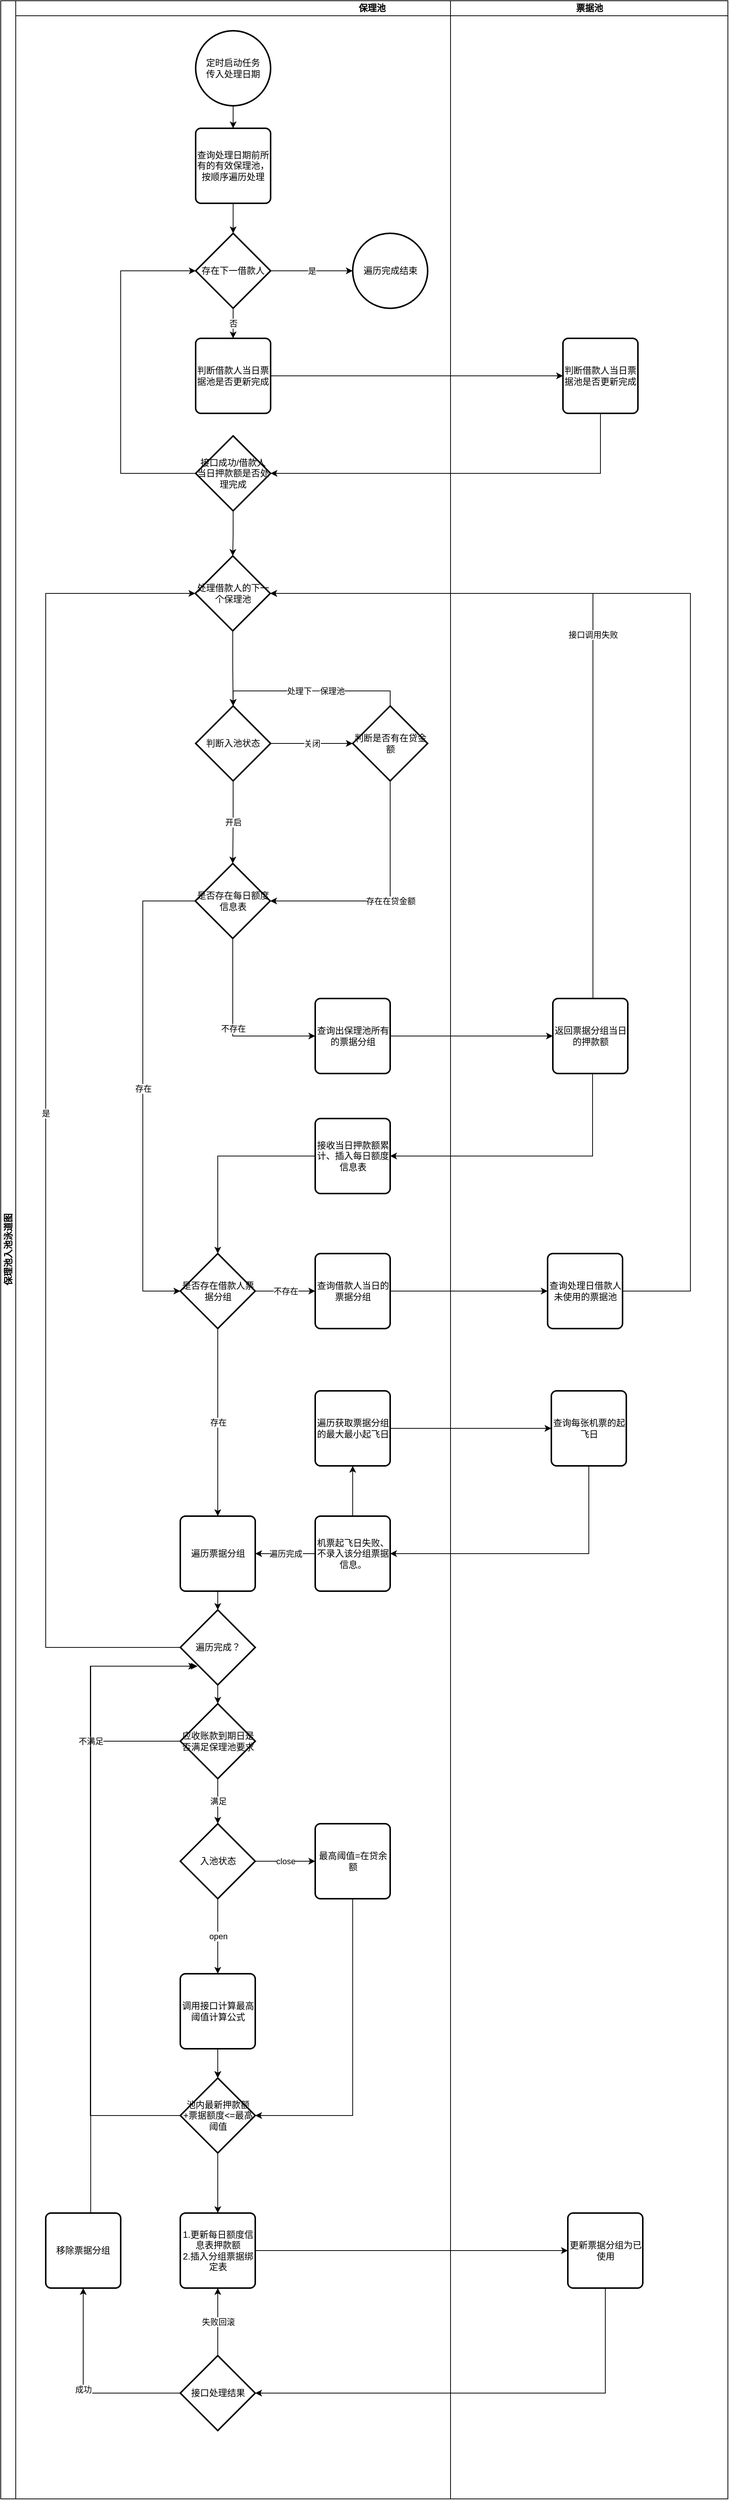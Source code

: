 <mxfile version="12.2.3" type="github" pages="1">
  <diagram id="7cnH-NnOfo04mb4Lqo_o" name="第 1 页">
    <mxGraphModel dx="1006" dy="1169" grid="1" gridSize="10" guides="1" tooltips="1" connect="1" arrows="1" fold="1" page="1" pageScale="1" pageWidth="827" pageHeight="1169" math="0" shadow="0">
      <root>
        <mxCell id="0"/>
        <mxCell id="1" parent="0"/>
        <mxCell id="x9DU3GrfOK3XYPjq0_lk-3" value="保理池入池泳道图" style="swimlane;html=1;childLayout=stackLayout;resizeParent=1;resizeParentMax=0;startSize=20;horizontal=0;horizontalStack=1;" parent="1" vertex="1">
          <mxGeometry x="70" y="50" width="970" height="3330" as="geometry"/>
        </mxCell>
        <mxCell id="x9DU3GrfOK3XYPjq0_lk-4" value="保理池" style="swimlane;html=1;startSize=20;" parent="x9DU3GrfOK3XYPjq0_lk-3" vertex="1">
          <mxGeometry x="20" width="950" height="3330" as="geometry"/>
        </mxCell>
        <mxCell id="x9DU3GrfOK3XYPjq0_lk-11" value="" style="edgeStyle=orthogonalEdgeStyle;rounded=0;orthogonalLoop=1;jettySize=auto;html=1;" parent="x9DU3GrfOK3XYPjq0_lk-4" source="x9DU3GrfOK3XYPjq0_lk-9" target="x9DU3GrfOK3XYPjq0_lk-10" edge="1">
          <mxGeometry relative="1" as="geometry"/>
        </mxCell>
        <mxCell id="x9DU3GrfOK3XYPjq0_lk-9" value="定时启动任务&lt;br&gt;传入处理日期" style="strokeWidth=2;html=1;shape=mxgraph.flowchart.start_2;whiteSpace=wrap;" parent="x9DU3GrfOK3XYPjq0_lk-4" vertex="1">
          <mxGeometry x="240" y="40" width="100" height="100" as="geometry"/>
        </mxCell>
        <mxCell id="Mn_wr89FNonFCgA3KKPW-10" value="" style="edgeStyle=orthogonalEdgeStyle;rounded=0;orthogonalLoop=1;jettySize=auto;html=1;" edge="1" parent="x9DU3GrfOK3XYPjq0_lk-4" source="x9DU3GrfOK3XYPjq0_lk-10" target="Mn_wr89FNonFCgA3KKPW-9">
          <mxGeometry relative="1" as="geometry"/>
        </mxCell>
        <mxCell id="x9DU3GrfOK3XYPjq0_lk-10" value="查询处理日期前所有的有效保理池，按顺序遍历处理" style="rounded=1;whiteSpace=wrap;html=1;absoluteArcSize=1;arcSize=14;strokeWidth=2;fontFamily=Helvetica;fontSize=12;fontColor=#000000;align=center;strokeColor=#000000;fillColor=#ffffff;" parent="x9DU3GrfOK3XYPjq0_lk-4" vertex="1">
          <mxGeometry x="240" y="170" width="100" height="100" as="geometry"/>
        </mxCell>
        <mxCell id="Mn_wr89FNonFCgA3KKPW-20" value="遍历完成结束" style="ellipse;whiteSpace=wrap;html=1;aspect=fixed;fontFamily=Helvetica;fontSize=12;fontColor=#000000;align=center;strokeColor=#000000;strokeWidth=2;fillColor=#ffffff;" vertex="1" parent="x9DU3GrfOK3XYPjq0_lk-4">
          <mxGeometry x="449.5" y="310" width="100" height="100" as="geometry"/>
        </mxCell>
        <mxCell id="Mn_wr89FNonFCgA3KKPW-11" value="否" style="edgeStyle=orthogonalEdgeStyle;rounded=0;orthogonalLoop=1;jettySize=auto;html=1;" edge="1" parent="x9DU3GrfOK3XYPjq0_lk-4" source="Mn_wr89FNonFCgA3KKPW-9" target="Mn_wr89FNonFCgA3KKPW-4">
          <mxGeometry relative="1" as="geometry"/>
        </mxCell>
        <mxCell id="Mn_wr89FNonFCgA3KKPW-22" value="是" style="edgeStyle=orthogonalEdgeStyle;rounded=0;orthogonalLoop=1;jettySize=auto;html=1;" edge="1" parent="x9DU3GrfOK3XYPjq0_lk-4" source="Mn_wr89FNonFCgA3KKPW-9" target="Mn_wr89FNonFCgA3KKPW-20">
          <mxGeometry relative="1" as="geometry"/>
        </mxCell>
        <mxCell id="Mn_wr89FNonFCgA3KKPW-9" value="存在下一借款人" style="rhombus;whiteSpace=wrap;html=1;fontFamily=Helvetica;fontSize=12;fontColor=#000000;align=center;strokeColor=#000000;strokeWidth=2;fillColor=#ffffff;" vertex="1" parent="x9DU3GrfOK3XYPjq0_lk-4">
          <mxGeometry x="240" y="310" width="100" height="100" as="geometry"/>
        </mxCell>
        <mxCell id="wWLqrKQLSOyKj97jagOg-4" value="关闭" style="edgeStyle=orthogonalEdgeStyle;rounded=0;orthogonalLoop=1;jettySize=auto;html=1;" parent="x9DU3GrfOK3XYPjq0_lk-4" source="wWLqrKQLSOyKj97jagOg-1" target="wWLqrKQLSOyKj97jagOg-3" edge="1">
          <mxGeometry relative="1" as="geometry"/>
        </mxCell>
        <mxCell id="wWLqrKQLSOyKj97jagOg-32" value="开启" style="edgeStyle=orthogonalEdgeStyle;rounded=0;orthogonalLoop=1;jettySize=auto;html=1;" parent="x9DU3GrfOK3XYPjq0_lk-4" source="wWLqrKQLSOyKj97jagOg-1" target="wWLqrKQLSOyKj97jagOg-31" edge="1">
          <mxGeometry relative="1" as="geometry"/>
        </mxCell>
        <mxCell id="wWLqrKQLSOyKj97jagOg-1" value="判断入池状态" style="strokeWidth=2;html=1;shape=mxgraph.flowchart.decision;whiteSpace=wrap;fontFamily=Helvetica;fontSize=12;fontColor=#000000;align=center;strokeColor=#000000;fillColor=#ffffff;" parent="x9DU3GrfOK3XYPjq0_lk-4" vertex="1">
          <mxGeometry x="240" y="940" width="100" height="100" as="geometry"/>
        </mxCell>
        <mxCell id="wWLqrKQLSOyKj97jagOg-56" value="不存在" style="edgeStyle=orthogonalEdgeStyle;rounded=0;orthogonalLoop=1;jettySize=auto;html=1;" parent="x9DU3GrfOK3XYPjq0_lk-4" source="wWLqrKQLSOyKj97jagOg-31" target="wWLqrKQLSOyKj97jagOg-55" edge="1">
          <mxGeometry relative="1" as="geometry">
            <Array as="points">
              <mxPoint x="289.5" y="1380"/>
            </Array>
          </mxGeometry>
        </mxCell>
        <mxCell id="wWLqrKQLSOyKj97jagOg-98" value="存在" style="edgeStyle=orthogonalEdgeStyle;rounded=0;orthogonalLoop=1;jettySize=auto;html=1;" parent="x9DU3GrfOK3XYPjq0_lk-4" source="wWLqrKQLSOyKj97jagOg-31" target="wWLqrKQLSOyKj97jagOg-90" edge="1">
          <mxGeometry relative="1" as="geometry">
            <Array as="points">
              <mxPoint x="169.5" y="1200"/>
              <mxPoint x="169.5" y="1720"/>
            </Array>
          </mxGeometry>
        </mxCell>
        <mxCell id="wWLqrKQLSOyKj97jagOg-31" value="是否存在每日额度信息表" style="strokeWidth=2;html=1;shape=mxgraph.flowchart.decision;whiteSpace=wrap;fontFamily=Helvetica;fontSize=12;fontColor=#000000;align=center;strokeColor=#000000;fillColor=#ffffff;" parent="x9DU3GrfOK3XYPjq0_lk-4" vertex="1">
          <mxGeometry x="239.5" y="1150" width="100" height="100" as="geometry"/>
        </mxCell>
        <mxCell id="wWLqrKQLSOyKj97jagOg-55" value="查询出保理池所有的票据分组" style="rounded=1;whiteSpace=wrap;html=1;absoluteArcSize=1;arcSize=14;strokeWidth=2;fontFamily=Helvetica;fontSize=12;fontColor=#000000;align=center;strokeColor=#000000;fillColor=#ffffff;" parent="x9DU3GrfOK3XYPjq0_lk-4" vertex="1">
          <mxGeometry x="399.5" y="1330" width="100" height="100" as="geometry"/>
        </mxCell>
        <mxCell id="Mn_wr89FNonFCgA3KKPW-14" style="edgeStyle=orthogonalEdgeStyle;rounded=0;orthogonalLoop=1;jettySize=auto;html=1;entryX=0;entryY=0.5;entryDx=0;entryDy=0;" edge="1" parent="x9DU3GrfOK3XYPjq0_lk-4" source="wWLqrKQLSOyKj97jagOg-10" target="Mn_wr89FNonFCgA3KKPW-9">
          <mxGeometry relative="1" as="geometry">
            <Array as="points">
              <mxPoint x="140" y="630"/>
              <mxPoint x="140" y="360"/>
            </Array>
          </mxGeometry>
        </mxCell>
        <mxCell id="Mn_wr89FNonFCgA3KKPW-16" style="edgeStyle=orthogonalEdgeStyle;rounded=0;orthogonalLoop=1;jettySize=auto;html=1;" edge="1" parent="x9DU3GrfOK3XYPjq0_lk-4" source="wWLqrKQLSOyKj97jagOg-10" target="wWLqrKQLSOyKj97jagOg-15">
          <mxGeometry relative="1" as="geometry"/>
        </mxCell>
        <mxCell id="wWLqrKQLSOyKj97jagOg-10" value="接口成功/借款人当日押款额是否处理完成" style="strokeWidth=2;html=1;shape=mxgraph.flowchart.decision;whiteSpace=wrap;fontFamily=Helvetica;fontSize=12;fontColor=#000000;align=center;strokeColor=#000000;fillColor=#ffffff;" parent="x9DU3GrfOK3XYPjq0_lk-4" vertex="1">
          <mxGeometry x="240" y="580" width="100" height="100" as="geometry"/>
        </mxCell>
        <mxCell id="wWLqrKQLSOyKj97jagOg-8" value="处理下一保理池" style="edgeStyle=orthogonalEdgeStyle;rounded=0;orthogonalLoop=1;jettySize=auto;html=1;entryX=0.5;entryY=0;entryDx=0;entryDy=0;entryPerimeter=0;" parent="x9DU3GrfOK3XYPjq0_lk-4" source="wWLqrKQLSOyKj97jagOg-3" target="wWLqrKQLSOyKj97jagOg-1" edge="1">
          <mxGeometry x="-0.04" relative="1" as="geometry">
            <mxPoint x="109.5" y="995" as="targetPoint"/>
            <Array as="points">
              <mxPoint x="500" y="920"/>
              <mxPoint x="290" y="920"/>
            </Array>
            <mxPoint as="offset"/>
          </mxGeometry>
        </mxCell>
        <mxCell id="wWLqrKQLSOyKj97jagOg-61" value="存在在贷金额" style="edgeStyle=orthogonalEdgeStyle;rounded=0;orthogonalLoop=1;jettySize=auto;html=1;" parent="x9DU3GrfOK3XYPjq0_lk-4" source="wWLqrKQLSOyKj97jagOg-3" edge="1">
          <mxGeometry relative="1" as="geometry">
            <mxPoint x="339.5" y="1200" as="targetPoint"/>
            <Array as="points">
              <mxPoint x="499.5" y="1200"/>
            </Array>
          </mxGeometry>
        </mxCell>
        <mxCell id="wWLqrKQLSOyKj97jagOg-3" value="判断是否有在贷金额" style="strokeWidth=2;html=1;shape=mxgraph.flowchart.decision;whiteSpace=wrap;fontFamily=Helvetica;fontSize=12;fontColor=#000000;align=center;strokeColor=#000000;fillColor=#ffffff;" parent="x9DU3GrfOK3XYPjq0_lk-4" vertex="1">
          <mxGeometry x="449.5" y="940" width="100" height="100" as="geometry"/>
        </mxCell>
        <mxCell id="wWLqrKQLSOyKj97jagOg-93" style="edgeStyle=orthogonalEdgeStyle;rounded=0;orthogonalLoop=1;jettySize=auto;html=1;" parent="x9DU3GrfOK3XYPjq0_lk-4" source="wWLqrKQLSOyKj97jagOg-53" target="wWLqrKQLSOyKj97jagOg-90" edge="1">
          <mxGeometry relative="1" as="geometry"/>
        </mxCell>
        <mxCell id="wWLqrKQLSOyKj97jagOg-53" value="接收当日押款额累计、插入每日额度信息表" style="rounded=1;whiteSpace=wrap;html=1;absoluteArcSize=1;arcSize=14;strokeWidth=2;fontFamily=Helvetica;fontSize=12;fontColor=#000000;align=center;strokeColor=#000000;fillColor=#ffffff;" parent="x9DU3GrfOK3XYPjq0_lk-4" vertex="1">
          <mxGeometry x="399.5" y="1490" width="100" height="100" as="geometry"/>
        </mxCell>
        <mxCell id="wWLqrKQLSOyKj97jagOg-70" value="" style="edgeStyle=orthogonalEdgeStyle;rounded=0;orthogonalLoop=1;jettySize=auto;html=1;" parent="x9DU3GrfOK3XYPjq0_lk-4" source="wWLqrKQLSOyKj97jagOg-62" target="wWLqrKQLSOyKj97jagOg-69" edge="1">
          <mxGeometry relative="1" as="geometry"/>
        </mxCell>
        <mxCell id="wWLqrKQLSOyKj97jagOg-62" value="查询借款人当日的票据分组" style="rounded=1;whiteSpace=wrap;html=1;absoluteArcSize=1;arcSize=14;strokeWidth=2;fontFamily=Helvetica;fontSize=12;fontColor=#000000;align=center;strokeColor=#000000;fillColor=#ffffff;" parent="x9DU3GrfOK3XYPjq0_lk-4" vertex="1">
          <mxGeometry x="399.5" y="1670" width="100" height="100" as="geometry"/>
        </mxCell>
        <mxCell id="x9DU3GrfOK3XYPjq0_lk-5" value="票据池" style="swimlane;html=1;startSize=20;" parent="x9DU3GrfOK3XYPjq0_lk-4" vertex="1">
          <mxGeometry x="580" width="370" height="3330" as="geometry"/>
        </mxCell>
        <mxCell id="wWLqrKQLSOyKj97jagOg-22" value="判断借款人当日票据池是否更新完成" style="rounded=1;whiteSpace=wrap;html=1;absoluteArcSize=1;arcSize=14;strokeWidth=2;fontFamily=Helvetica;fontSize=12;fontColor=#000000;align=center;strokeColor=#000000;fillColor=#ffffff;" parent="x9DU3GrfOK3XYPjq0_lk-5" vertex="1">
          <mxGeometry x="150" y="450" width="100" height="100" as="geometry"/>
        </mxCell>
        <mxCell id="wWLqrKQLSOyKj97jagOg-34" value="返回票据分组当日的押款额" style="rounded=1;whiteSpace=wrap;html=1;absoluteArcSize=1;arcSize=14;strokeWidth=2;fontFamily=Helvetica;fontSize=12;fontColor=#000000;align=center;strokeColor=#000000;fillColor=#ffffff;" parent="x9DU3GrfOK3XYPjq0_lk-5" vertex="1">
          <mxGeometry x="136.5" y="1330" width="100" height="100" as="geometry"/>
        </mxCell>
        <mxCell id="wWLqrKQLSOyKj97jagOg-69" value="查询处理日借款人未使用的票据池" style="rounded=1;whiteSpace=wrap;html=1;absoluteArcSize=1;arcSize=14;strokeWidth=2;fontFamily=Helvetica;fontSize=12;fontColor=#000000;align=center;strokeColor=#000000;fillColor=#ffffff;" parent="x9DU3GrfOK3XYPjq0_lk-5" vertex="1">
          <mxGeometry x="129.5" y="1670" width="100" height="100" as="geometry"/>
        </mxCell>
        <mxCell id="wWLqrKQLSOyKj97jagOg-81" value="查询每张机票的起飞日" style="rounded=1;whiteSpace=wrap;html=1;absoluteArcSize=1;arcSize=14;strokeWidth=2;fontFamily=Helvetica;fontSize=12;fontColor=#000000;align=center;strokeColor=#000000;fillColor=#ffffff;" parent="x9DU3GrfOK3XYPjq0_lk-5" vertex="1">
          <mxGeometry x="134.5" y="1853" width="100" height="100" as="geometry"/>
        </mxCell>
        <mxCell id="wWLqrKQLSOyKj97jagOg-117" value="更新票据分组为已使用" style="rounded=1;whiteSpace=wrap;html=1;absoluteArcSize=1;arcSize=14;strokeWidth=2;fontFamily=Helvetica;fontSize=12;fontColor=#000000;align=center;strokeColor=#000000;fillColor=#ffffff;" parent="x9DU3GrfOK3XYPjq0_lk-5" vertex="1">
          <mxGeometry x="156.5" y="2949" width="100" height="100" as="geometry"/>
        </mxCell>
        <mxCell id="wWLqrKQLSOyKj97jagOg-54" value="" style="edgeStyle=orthogonalEdgeStyle;rounded=0;orthogonalLoop=1;jettySize=auto;html=1;" parent="x9DU3GrfOK3XYPjq0_lk-4" source="wWLqrKQLSOyKj97jagOg-34" target="wWLqrKQLSOyKj97jagOg-53" edge="1">
          <mxGeometry relative="1" as="geometry">
            <Array as="points">
              <mxPoint x="769.5" y="1540"/>
            </Array>
          </mxGeometry>
        </mxCell>
        <mxCell id="wWLqrKQLSOyKj97jagOg-57" style="edgeStyle=orthogonalEdgeStyle;rounded=0;orthogonalLoop=1;jettySize=auto;html=1;" parent="x9DU3GrfOK3XYPjq0_lk-4" source="wWLqrKQLSOyKj97jagOg-55" target="wWLqrKQLSOyKj97jagOg-34" edge="1">
          <mxGeometry relative="1" as="geometry"/>
        </mxCell>
        <mxCell id="wWLqrKQLSOyKj97jagOg-72" style="edgeStyle=orthogonalEdgeStyle;rounded=0;orthogonalLoop=1;jettySize=auto;html=1;" parent="x9DU3GrfOK3XYPjq0_lk-4" source="wWLqrKQLSOyKj97jagOg-69" target="wWLqrKQLSOyKj97jagOg-15" edge="1">
          <mxGeometry relative="1" as="geometry">
            <Array as="points">
              <mxPoint x="900" y="1720"/>
              <mxPoint x="900" y="790"/>
            </Array>
          </mxGeometry>
        </mxCell>
        <mxCell id="wWLqrKQLSOyKj97jagOg-65" value="接口调用失败" style="edgeStyle=orthogonalEdgeStyle;rounded=0;orthogonalLoop=1;jettySize=auto;html=1;" parent="x9DU3GrfOK3XYPjq0_lk-4" source="wWLqrKQLSOyKj97jagOg-34" target="wWLqrKQLSOyKj97jagOg-15" edge="1">
          <mxGeometry relative="1" as="geometry">
            <Array as="points">
              <mxPoint x="770" y="790"/>
            </Array>
          </mxGeometry>
        </mxCell>
        <mxCell id="wWLqrKQLSOyKj97jagOg-82" value="" style="edgeStyle=orthogonalEdgeStyle;rounded=0;orthogonalLoop=1;jettySize=auto;html=1;" parent="x9DU3GrfOK3XYPjq0_lk-4" source="wWLqrKQLSOyKj97jagOg-76" target="wWLqrKQLSOyKj97jagOg-81" edge="1">
          <mxGeometry relative="1" as="geometry"/>
        </mxCell>
        <mxCell id="wWLqrKQLSOyKj97jagOg-76" value="遍历获取票据分组的最大最小起飞日" style="rounded=1;whiteSpace=wrap;html=1;absoluteArcSize=1;arcSize=14;strokeWidth=2;fontFamily=Helvetica;fontSize=12;fontColor=#000000;align=center;strokeColor=#000000;fillColor=#ffffff;" parent="x9DU3GrfOK3XYPjq0_lk-4" vertex="1">
          <mxGeometry x="399.5" y="1853" width="100" height="100" as="geometry"/>
        </mxCell>
        <mxCell id="wWLqrKQLSOyKj97jagOg-94" value="不存在" style="edgeStyle=orthogonalEdgeStyle;rounded=0;orthogonalLoop=1;jettySize=auto;html=1;" parent="x9DU3GrfOK3XYPjq0_lk-4" source="wWLqrKQLSOyKj97jagOg-90" target="wWLqrKQLSOyKj97jagOg-62" edge="1">
          <mxGeometry relative="1" as="geometry"/>
        </mxCell>
        <mxCell id="wWLqrKQLSOyKj97jagOg-95" value="存在" style="edgeStyle=orthogonalEdgeStyle;rounded=0;orthogonalLoop=1;jettySize=auto;html=1;" parent="x9DU3GrfOK3XYPjq0_lk-4" source="wWLqrKQLSOyKj97jagOg-90" target="wWLqrKQLSOyKj97jagOg-87" edge="1">
          <mxGeometry relative="1" as="geometry"/>
        </mxCell>
        <mxCell id="wWLqrKQLSOyKj97jagOg-90" value="是否存在借款人票据分组" style="strokeWidth=2;html=1;shape=mxgraph.flowchart.decision;whiteSpace=wrap;fontFamily=Helvetica;fontSize=12;fontColor=#000000;align=center;strokeColor=#000000;fillColor=#ffffff;" parent="x9DU3GrfOK3XYPjq0_lk-4" vertex="1">
          <mxGeometry x="219.5" y="1670" width="100" height="100" as="geometry"/>
        </mxCell>
        <mxCell id="wWLqrKQLSOyKj97jagOg-88" value="遍历完成" style="edgeStyle=orthogonalEdgeStyle;rounded=0;orthogonalLoop=1;jettySize=auto;html=1;" parent="x9DU3GrfOK3XYPjq0_lk-4" source="wWLqrKQLSOyKj97jagOg-85" target="wWLqrKQLSOyKj97jagOg-87" edge="1">
          <mxGeometry relative="1" as="geometry"/>
        </mxCell>
        <mxCell id="wWLqrKQLSOyKj97jagOg-89" value="" style="edgeStyle=orthogonalEdgeStyle;rounded=0;orthogonalLoop=1;jettySize=auto;html=1;" parent="x9DU3GrfOK3XYPjq0_lk-4" source="wWLqrKQLSOyKj97jagOg-85" target="wWLqrKQLSOyKj97jagOg-76" edge="1">
          <mxGeometry relative="1" as="geometry"/>
        </mxCell>
        <mxCell id="wWLqrKQLSOyKj97jagOg-85" value="机票起飞日失败、不录入该分组票据信息。" style="rounded=1;whiteSpace=wrap;html=1;absoluteArcSize=1;arcSize=14;strokeWidth=2;fontFamily=Helvetica;fontSize=12;fontColor=#000000;align=center;strokeColor=#000000;fillColor=#ffffff;direction=south;" parent="x9DU3GrfOK3XYPjq0_lk-4" vertex="1">
          <mxGeometry x="399.5" y="2020" width="100" height="100" as="geometry"/>
        </mxCell>
        <mxCell id="wWLqrKQLSOyKj97jagOg-136" value="" style="edgeStyle=orthogonalEdgeStyle;rounded=0;orthogonalLoop=1;jettySize=auto;html=1;" parent="x9DU3GrfOK3XYPjq0_lk-4" source="wWLqrKQLSOyKj97jagOg-87" target="wWLqrKQLSOyKj97jagOg-135" edge="1">
          <mxGeometry relative="1" as="geometry"/>
        </mxCell>
        <mxCell id="wWLqrKQLSOyKj97jagOg-87" value="遍历票据分组" style="rounded=1;whiteSpace=wrap;html=1;absoluteArcSize=1;arcSize=14;strokeWidth=2;fontFamily=Helvetica;fontSize=12;fontColor=#000000;align=center;strokeColor=#000000;fillColor=#ffffff;direction=south;" parent="x9DU3GrfOK3XYPjq0_lk-4" vertex="1">
          <mxGeometry x="219.5" y="2020" width="100" height="100" as="geometry"/>
        </mxCell>
        <mxCell id="wWLqrKQLSOyKj97jagOg-137" style="edgeStyle=orthogonalEdgeStyle;rounded=0;orthogonalLoop=1;jettySize=auto;html=1;" parent="x9DU3GrfOK3XYPjq0_lk-4" source="wWLqrKQLSOyKj97jagOg-135" target="wWLqrKQLSOyKj97jagOg-99" edge="1">
          <mxGeometry relative="1" as="geometry"/>
        </mxCell>
        <mxCell id="wWLqrKQLSOyKj97jagOg-135" value="&lt;div&gt;遍历完成？&lt;/div&gt;" style="strokeWidth=2;html=1;shape=mxgraph.flowchart.decision;whiteSpace=wrap;fontFamily=Helvetica;fontSize=12;fontColor=#000000;align=center;strokeColor=#000000;fillColor=#ffffff;" parent="x9DU3GrfOK3XYPjq0_lk-4" vertex="1">
          <mxGeometry x="219.5" y="2145" width="100" height="100" as="geometry"/>
        </mxCell>
        <mxCell id="wWLqrKQLSOyKj97jagOg-103" value="满足" style="edgeStyle=orthogonalEdgeStyle;rounded=0;orthogonalLoop=1;jettySize=auto;html=1;" parent="x9DU3GrfOK3XYPjq0_lk-4" source="wWLqrKQLSOyKj97jagOg-99" target="wWLqrKQLSOyKj97jagOg-102" edge="1">
          <mxGeometry relative="1" as="geometry"/>
        </mxCell>
        <mxCell id="wWLqrKQLSOyKj97jagOg-99" value="应收账款到期日是否满足保理池要求" style="strokeWidth=2;html=1;shape=mxgraph.flowchart.decision;whiteSpace=wrap;fontFamily=Helvetica;fontSize=12;fontColor=#000000;align=center;strokeColor=#000000;fillColor=#ffffff;" parent="x9DU3GrfOK3XYPjq0_lk-4" vertex="1">
          <mxGeometry x="219.5" y="2270" width="100" height="100" as="geometry"/>
        </mxCell>
        <mxCell id="wWLqrKQLSOyKj97jagOg-105" value="open" style="edgeStyle=orthogonalEdgeStyle;rounded=0;orthogonalLoop=1;jettySize=auto;html=1;" parent="x9DU3GrfOK3XYPjq0_lk-4" source="wWLqrKQLSOyKj97jagOg-102" target="wWLqrKQLSOyKj97jagOg-104" edge="1">
          <mxGeometry relative="1" as="geometry"/>
        </mxCell>
        <mxCell id="wWLqrKQLSOyKj97jagOg-107" value="close" style="edgeStyle=orthogonalEdgeStyle;rounded=0;orthogonalLoop=1;jettySize=auto;html=1;" parent="x9DU3GrfOK3XYPjq0_lk-4" source="wWLqrKQLSOyKj97jagOg-102" target="wWLqrKQLSOyKj97jagOg-106" edge="1">
          <mxGeometry relative="1" as="geometry"/>
        </mxCell>
        <mxCell id="wWLqrKQLSOyKj97jagOg-102" value="入池状态" style="strokeWidth=2;html=1;shape=mxgraph.flowchart.decision;whiteSpace=wrap;fontFamily=Helvetica;fontSize=12;fontColor=#000000;align=center;strokeColor=#000000;fillColor=#ffffff;" parent="x9DU3GrfOK3XYPjq0_lk-4" vertex="1">
          <mxGeometry x="219.5" y="2430" width="100" height="100" as="geometry"/>
        </mxCell>
        <mxCell id="wWLqrKQLSOyKj97jagOg-110" style="edgeStyle=orthogonalEdgeStyle;rounded=0;orthogonalLoop=1;jettySize=auto;html=1;" parent="x9DU3GrfOK3XYPjq0_lk-4" source="wWLqrKQLSOyKj97jagOg-104" target="wWLqrKQLSOyKj97jagOg-108" edge="1">
          <mxGeometry relative="1" as="geometry"/>
        </mxCell>
        <mxCell id="wWLqrKQLSOyKj97jagOg-112" style="edgeStyle=orthogonalEdgeStyle;rounded=0;orthogonalLoop=1;jettySize=auto;html=1;" parent="x9DU3GrfOK3XYPjq0_lk-4" source="wWLqrKQLSOyKj97jagOg-106" target="wWLqrKQLSOyKj97jagOg-108" edge="1">
          <mxGeometry relative="1" as="geometry">
            <Array as="points">
              <mxPoint x="449.5" y="2819"/>
            </Array>
          </mxGeometry>
        </mxCell>
        <mxCell id="wWLqrKQLSOyKj97jagOg-106" value="最高阈值=在贷余额" style="rounded=1;whiteSpace=wrap;html=1;absoluteArcSize=1;arcSize=14;strokeWidth=2;fontFamily=Helvetica;fontSize=12;fontColor=#000000;align=center;strokeColor=#000000;fillColor=#ffffff;" parent="x9DU3GrfOK3XYPjq0_lk-4" vertex="1">
          <mxGeometry x="399.5" y="2430" width="100" height="100" as="geometry"/>
        </mxCell>
        <mxCell id="wWLqrKQLSOyKj97jagOg-109" value="" style="edgeStyle=orthogonalEdgeStyle;rounded=0;orthogonalLoop=1;jettySize=auto;html=1;" parent="x9DU3GrfOK3XYPjq0_lk-4" source="wWLqrKQLSOyKj97jagOg-104" target="wWLqrKQLSOyKj97jagOg-108" edge="1">
          <mxGeometry relative="1" as="geometry"/>
        </mxCell>
        <mxCell id="wWLqrKQLSOyKj97jagOg-113" style="edgeStyle=orthogonalEdgeStyle;rounded=0;orthogonalLoop=1;jettySize=auto;html=1;" parent="x9DU3GrfOK3XYPjq0_lk-4" source="wWLqrKQLSOyKj97jagOg-108" edge="1">
          <mxGeometry relative="1" as="geometry">
            <mxPoint x="239.5" y="2220" as="targetPoint"/>
            <Array as="points">
              <mxPoint x="99.5" y="2819"/>
              <mxPoint x="99.5" y="2220"/>
            </Array>
          </mxGeometry>
        </mxCell>
        <mxCell id="wWLqrKQLSOyKj97jagOg-116" value="" style="edgeStyle=orthogonalEdgeStyle;rounded=0;orthogonalLoop=1;jettySize=auto;html=1;" parent="x9DU3GrfOK3XYPjq0_lk-4" source="wWLqrKQLSOyKj97jagOg-108" target="wWLqrKQLSOyKj97jagOg-115" edge="1">
          <mxGeometry relative="1" as="geometry"/>
        </mxCell>
        <mxCell id="wWLqrKQLSOyKj97jagOg-108" value="池内最新押款额+票据额度&amp;lt;=最高阈值" style="strokeWidth=2;html=1;shape=mxgraph.flowchart.decision;whiteSpace=wrap;fontFamily=Helvetica;fontSize=12;fontColor=#000000;align=center;strokeColor=#000000;fillColor=#ffffff;" parent="x9DU3GrfOK3XYPjq0_lk-4" vertex="1">
          <mxGeometry x="219.5" y="2769" width="100" height="100" as="geometry"/>
        </mxCell>
        <mxCell id="wWLqrKQLSOyKj97jagOg-118" value="" style="edgeStyle=orthogonalEdgeStyle;rounded=0;orthogonalLoop=1;jettySize=auto;html=1;" parent="x9DU3GrfOK3XYPjq0_lk-4" source="wWLqrKQLSOyKj97jagOg-115" target="wWLqrKQLSOyKj97jagOg-117" edge="1">
          <mxGeometry relative="1" as="geometry"/>
        </mxCell>
        <mxCell id="wWLqrKQLSOyKj97jagOg-115" value="&lt;div&gt;1.更新每日额度信息表押款额&lt;/div&gt;&lt;div&gt;2.插入分组票据绑定表&lt;br&gt;&lt;/div&gt;" style="rounded=1;whiteSpace=wrap;html=1;absoluteArcSize=1;arcSize=14;strokeWidth=2;fontFamily=Helvetica;fontSize=12;fontColor=#000000;align=center;strokeColor=#000000;fillColor=#ffffff;" parent="x9DU3GrfOK3XYPjq0_lk-4" vertex="1">
          <mxGeometry x="219.5" y="2949" width="100" height="100" as="geometry"/>
        </mxCell>
        <mxCell id="wWLqrKQLSOyKj97jagOg-86" value="" style="edgeStyle=orthogonalEdgeStyle;rounded=0;orthogonalLoop=1;jettySize=auto;html=1;" parent="x9DU3GrfOK3XYPjq0_lk-4" source="wWLqrKQLSOyKj97jagOg-81" target="wWLqrKQLSOyKj97jagOg-85" edge="1">
          <mxGeometry relative="1" as="geometry">
            <Array as="points">
              <mxPoint x="764.5" y="2070"/>
            </Array>
          </mxGeometry>
        </mxCell>
        <mxCell id="wWLqrKQLSOyKj97jagOg-104" value="调用接口计算最高阈值计算公式" style="rounded=1;whiteSpace=wrap;html=1;absoluteArcSize=1;arcSize=14;strokeWidth=2;fontFamily=Helvetica;fontSize=12;fontColor=#000000;align=center;strokeColor=#000000;fillColor=#ffffff;" parent="x9DU3GrfOK3XYPjq0_lk-4" vertex="1">
          <mxGeometry x="219.5" y="2630" width="100" height="100" as="geometry"/>
        </mxCell>
        <mxCell id="wWLqrKQLSOyKj97jagOg-101" value="不满足" style="edgeStyle=orthogonalEdgeStyle;rounded=0;orthogonalLoop=1;jettySize=auto;html=1;entryX=0.23;entryY=0.75;entryDx=0;entryDy=0;entryPerimeter=0;" parent="x9DU3GrfOK3XYPjq0_lk-4" source="wWLqrKQLSOyKj97jagOg-99" target="wWLqrKQLSOyKj97jagOg-135" edge="1">
          <mxGeometry x="-0.339" relative="1" as="geometry">
            <Array as="points">
              <mxPoint x="99.5" y="2320"/>
              <mxPoint x="99.5" y="2220"/>
            </Array>
            <mxPoint as="offset"/>
          </mxGeometry>
        </mxCell>
        <mxCell id="wWLqrKQLSOyKj97jagOg-123" value="失败回滚" style="edgeStyle=orthogonalEdgeStyle;rounded=0;orthogonalLoop=1;jettySize=auto;html=1;entryX=0.5;entryY=1;entryDx=0;entryDy=0;" parent="x9DU3GrfOK3XYPjq0_lk-4" source="wWLqrKQLSOyKj97jagOg-119" target="wWLqrKQLSOyKj97jagOg-115" edge="1">
          <mxGeometry relative="1" as="geometry"/>
        </mxCell>
        <mxCell id="wWLqrKQLSOyKj97jagOg-127" value="成功" style="edgeStyle=orthogonalEdgeStyle;rounded=0;orthogonalLoop=1;jettySize=auto;html=1;" parent="x9DU3GrfOK3XYPjq0_lk-4" source="wWLqrKQLSOyKj97jagOg-119" target="wWLqrKQLSOyKj97jagOg-126" edge="1">
          <mxGeometry relative="1" as="geometry">
            <mxPoint x="139.5" y="3189" as="targetPoint"/>
          </mxGeometry>
        </mxCell>
        <mxCell id="wWLqrKQLSOyKj97jagOg-119" value="接口处理结果" style="strokeWidth=2;html=1;shape=mxgraph.flowchart.decision;whiteSpace=wrap;fontFamily=Helvetica;fontSize=12;fontColor=#000000;align=center;strokeColor=#000000;fillColor=#ffffff;" parent="x9DU3GrfOK3XYPjq0_lk-4" vertex="1">
          <mxGeometry x="219.5" y="3139" width="100" height="100" as="geometry"/>
        </mxCell>
        <mxCell id="wWLqrKQLSOyKj97jagOg-134" value="" style="edgeStyle=orthogonalEdgeStyle;rounded=0;orthogonalLoop=1;jettySize=auto;html=1;" parent="x9DU3GrfOK3XYPjq0_lk-4" source="wWLqrKQLSOyKj97jagOg-126" edge="1">
          <mxGeometry relative="1" as="geometry">
            <mxPoint x="239.5" y="2220" as="targetPoint"/>
            <Array as="points">
              <mxPoint x="100" y="2220"/>
            </Array>
            <mxPoint x="99.5" y="3139" as="sourcePoint"/>
          </mxGeometry>
        </mxCell>
        <mxCell id="wWLqrKQLSOyKj97jagOg-126" value="移除票据分组" style="rounded=1;whiteSpace=wrap;html=1;absoluteArcSize=1;arcSize=14;strokeWidth=2;fontFamily=Helvetica;fontSize=12;fontColor=#000000;align=center;strokeColor=#000000;fillColor=#ffffff;" parent="x9DU3GrfOK3XYPjq0_lk-4" vertex="1">
          <mxGeometry x="40" y="2949" width="100" height="100" as="geometry"/>
        </mxCell>
        <mxCell id="wWLqrKQLSOyKj97jagOg-120" value="" style="edgeStyle=orthogonalEdgeStyle;rounded=0;orthogonalLoop=1;jettySize=auto;html=1;" parent="x9DU3GrfOK3XYPjq0_lk-4" source="wWLqrKQLSOyKj97jagOg-117" target="wWLqrKQLSOyKj97jagOg-119" edge="1">
          <mxGeometry relative="1" as="geometry">
            <Array as="points">
              <mxPoint x="786.5" y="3189"/>
            </Array>
          </mxGeometry>
        </mxCell>
        <mxCell id="wWLqrKQLSOyKj97jagOg-138" value="是" style="edgeStyle=orthogonalEdgeStyle;rounded=0;orthogonalLoop=1;jettySize=auto;html=1;" parent="x9DU3GrfOK3XYPjq0_lk-4" source="wWLqrKQLSOyKj97jagOg-135" target="wWLqrKQLSOyKj97jagOg-15" edge="1">
          <mxGeometry relative="1" as="geometry">
            <mxPoint x="139.5" y="930" as="targetPoint"/>
            <Array as="points">
              <mxPoint x="40" y="2195"/>
              <mxPoint x="40" y="790"/>
            </Array>
          </mxGeometry>
        </mxCell>
        <mxCell id="Mn_wr89FNonFCgA3KKPW-7" style="edgeStyle=orthogonalEdgeStyle;rounded=0;orthogonalLoop=1;jettySize=auto;html=1;" edge="1" parent="x9DU3GrfOK3XYPjq0_lk-4" source="Mn_wr89FNonFCgA3KKPW-4" target="wWLqrKQLSOyKj97jagOg-22">
          <mxGeometry relative="1" as="geometry"/>
        </mxCell>
        <mxCell id="Mn_wr89FNonFCgA3KKPW-4" value="判断借款人当日票据池是否更新完成" style="rounded=1;whiteSpace=wrap;html=1;absoluteArcSize=1;arcSize=14;strokeWidth=2;fontFamily=Helvetica;fontSize=12;fontColor=#000000;align=center;strokeColor=#000000;fillColor=#ffffff;" vertex="1" parent="x9DU3GrfOK3XYPjq0_lk-4">
          <mxGeometry x="240" y="450" width="100" height="100" as="geometry"/>
        </mxCell>
        <mxCell id="Mn_wr89FNonFCgA3KKPW-19" style="edgeStyle=orthogonalEdgeStyle;rounded=0;orthogonalLoop=1;jettySize=auto;html=1;" edge="1" parent="x9DU3GrfOK3XYPjq0_lk-4" source="wWLqrKQLSOyKj97jagOg-15" target="wWLqrKQLSOyKj97jagOg-1">
          <mxGeometry relative="1" as="geometry"/>
        </mxCell>
        <mxCell id="wWLqrKQLSOyKj97jagOg-15" value="&lt;div&gt;处理借款人的下一个保理池&lt;/div&gt;" style="rhombus;whiteSpace=wrap;html=1;fontFamily=Helvetica;fontSize=12;fontColor=#000000;align=center;strokeColor=#000000;strokeWidth=2;fillColor=#ffffff;" parent="x9DU3GrfOK3XYPjq0_lk-4" vertex="1">
          <mxGeometry x="239.5" y="740" width="100" height="100" as="geometry"/>
        </mxCell>
        <mxCell id="Mn_wr89FNonFCgA3KKPW-13" style="edgeStyle=orthogonalEdgeStyle;rounded=0;orthogonalLoop=1;jettySize=auto;html=1;" edge="1" parent="x9DU3GrfOK3XYPjq0_lk-4" source="wWLqrKQLSOyKj97jagOg-22" target="wWLqrKQLSOyKj97jagOg-10">
          <mxGeometry relative="1" as="geometry">
            <Array as="points">
              <mxPoint x="780" y="630"/>
            </Array>
          </mxGeometry>
        </mxCell>
      </root>
    </mxGraphModel>
  </diagram>
</mxfile>
